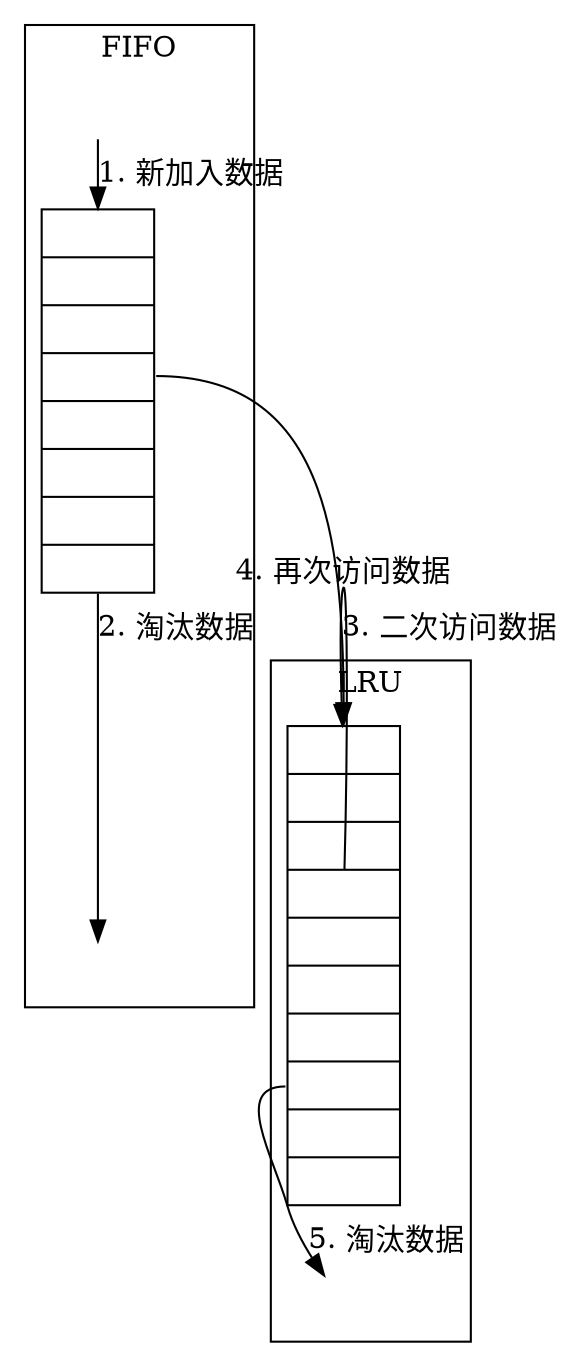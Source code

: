digraph G {    
    ranksep=.25;
    nodesep = 0.05;
    width=10;
    # 节点定义
    subgraph cluster0{
        label="FIFO";
        empty0 [shape=record,label="<f0>",height=0.05,color=transparent];
        empty1 [shape=record,label="<f0>",height=0.05,color=transparent];
        FIFO [shape=record,label="{<f0> | <f1> | <f2> | <f3> | <f4> | <f5> | <f6> | <f7>}"];
        empty0:f0 -> FIFO:f0 [label="1. 新加入数据"];
        FIFO:f7 -> empty1:f0 [label="2. 淘汰数据"];
    }
    subgraph cluster1 {
        label="LRU";
        empty2 [shape=record,label="<f0>",color=transparent,height=0.05];
        center=true;
        LRU [shape=record,label="{<f0> | <f1> | <f2> | <f3> | <f4> | <f5> | <f6> | <f7> | <f8> | <f9>} "];
        LRU:f3 -> LRU:f0 [label="4. 再次访问数据"]
        LRU:f7 -> empty2:f0 [label="5. 淘汰数据"];
    }

    FIFO:f3 -> LRU:f0 [label="3. 二次访问数据"];
}